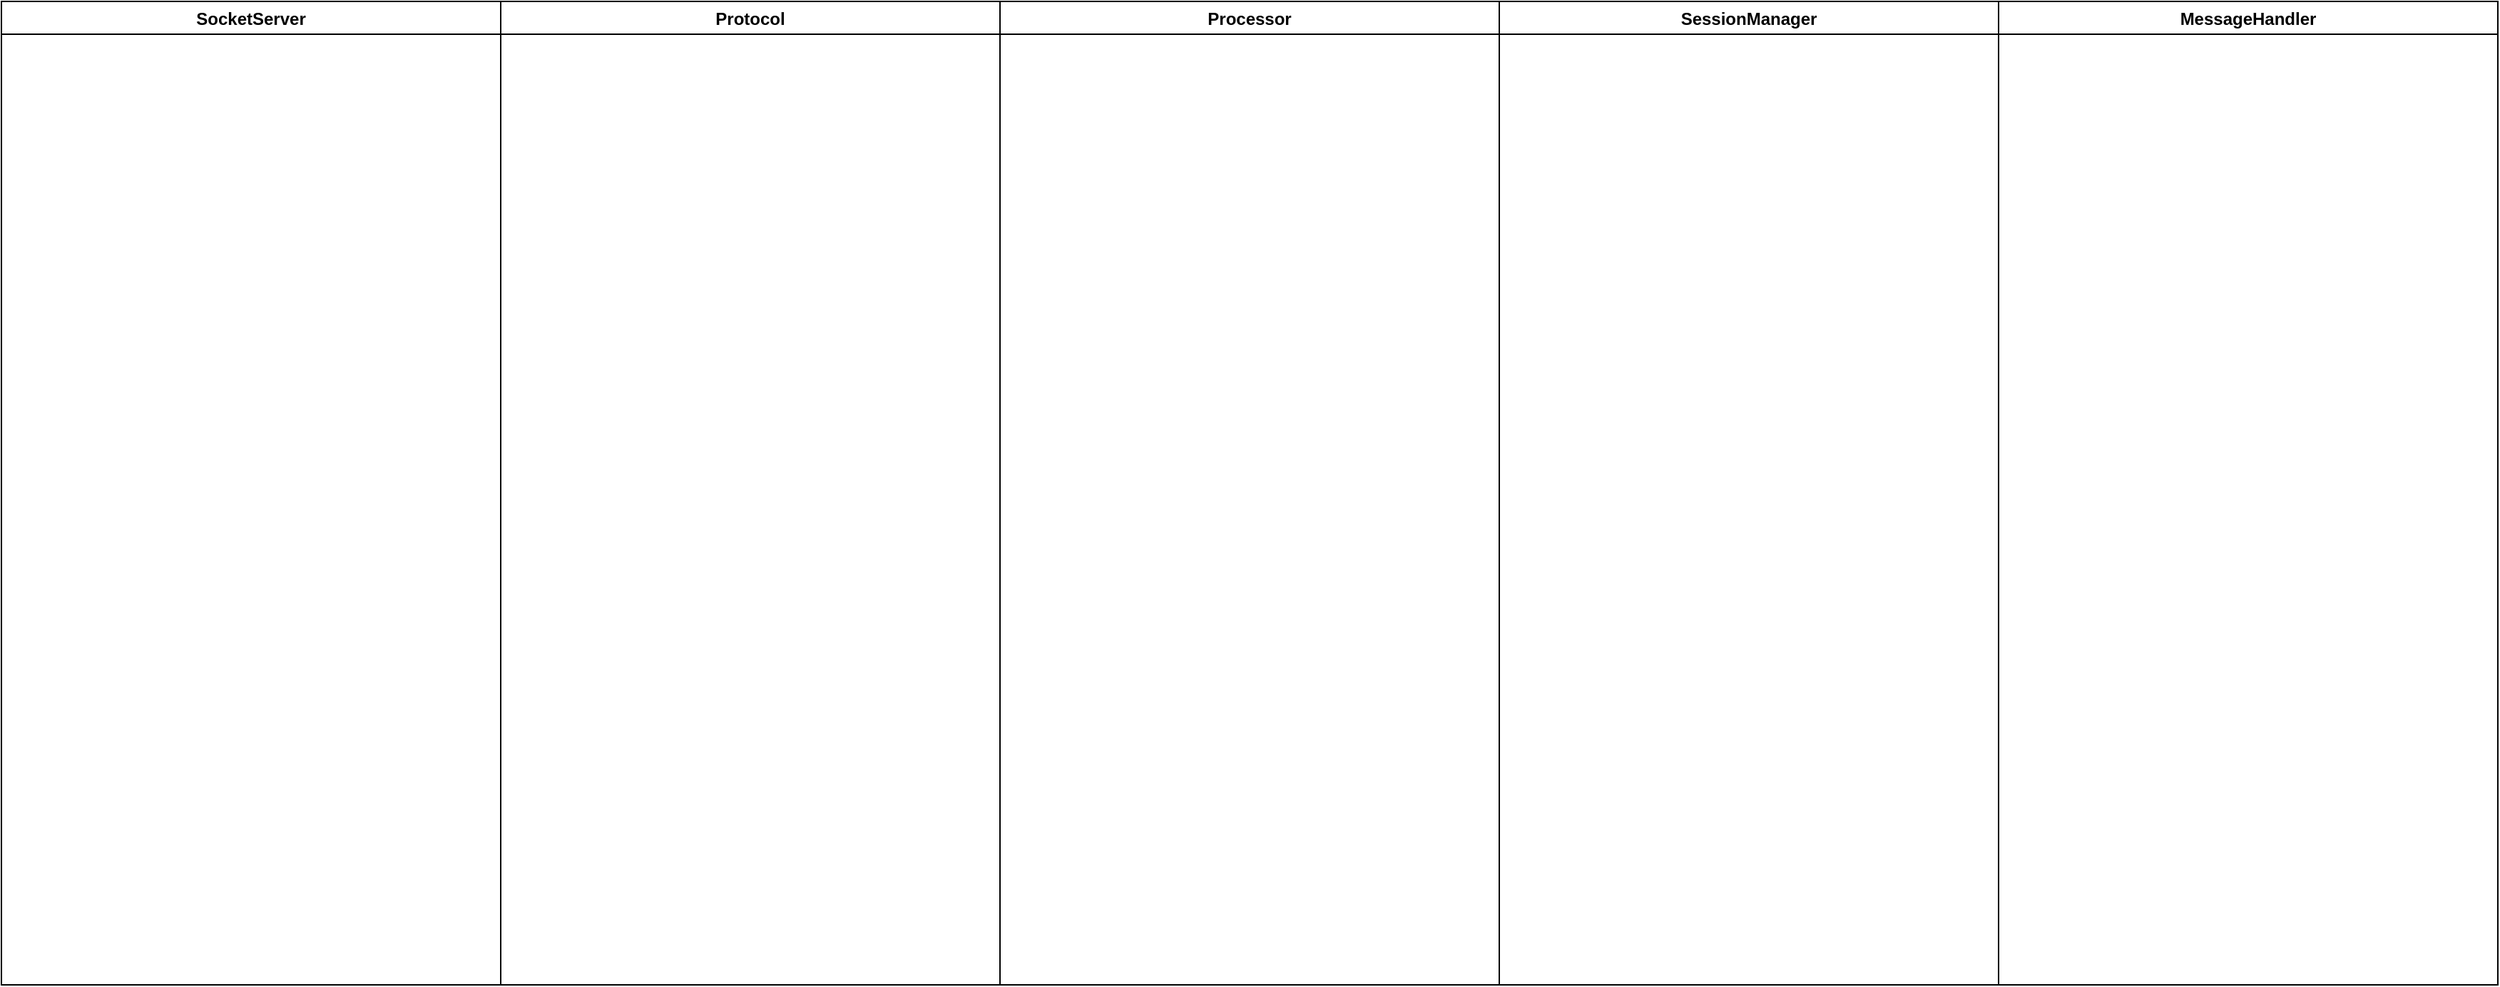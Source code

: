 <mxfile version="13.10.3" type="github">
  <diagram id="5MWvmSyc9J_21eMogPjN" name="第 1 页">
    <mxGraphModel dx="2090" dy="1132" grid="1" gridSize="10" guides="1" tooltips="1" connect="1" arrows="1" fold="1" page="1" pageScale="1" pageWidth="2339" pageHeight="3300" math="0" shadow="0">
      <root>
        <mxCell id="0" />
        <mxCell id="1" parent="0" />
        <mxCell id="7bZJuVO5FonDqBn3499Z-2" value="SocketServer" style="swimlane;startSize=23;" vertex="1" parent="1">
          <mxGeometry x="170" y="580" width="350" height="690" as="geometry" />
        </mxCell>
        <mxCell id="7bZJuVO5FonDqBn3499Z-3" value="Protocol" style="swimlane;startSize=23;" vertex="1" parent="1">
          <mxGeometry x="520" y="580" width="350" height="690" as="geometry" />
        </mxCell>
        <mxCell id="7bZJuVO5FonDqBn3499Z-4" value="Processor" style="swimlane;startSize=23;" vertex="1" parent="1">
          <mxGeometry x="870" y="580" width="350" height="690" as="geometry" />
        </mxCell>
        <mxCell id="7bZJuVO5FonDqBn3499Z-5" value="SessionManager" style="swimlane;startSize=23;" vertex="1" parent="1">
          <mxGeometry x="1220" y="580" width="350" height="690" as="geometry" />
        </mxCell>
        <mxCell id="7bZJuVO5FonDqBn3499Z-6" value="MessageHandler" style="swimlane;startSize=23;" vertex="1" parent="1">
          <mxGeometry x="1570" y="580" width="350" height="690" as="geometry" />
        </mxCell>
      </root>
    </mxGraphModel>
  </diagram>
</mxfile>
